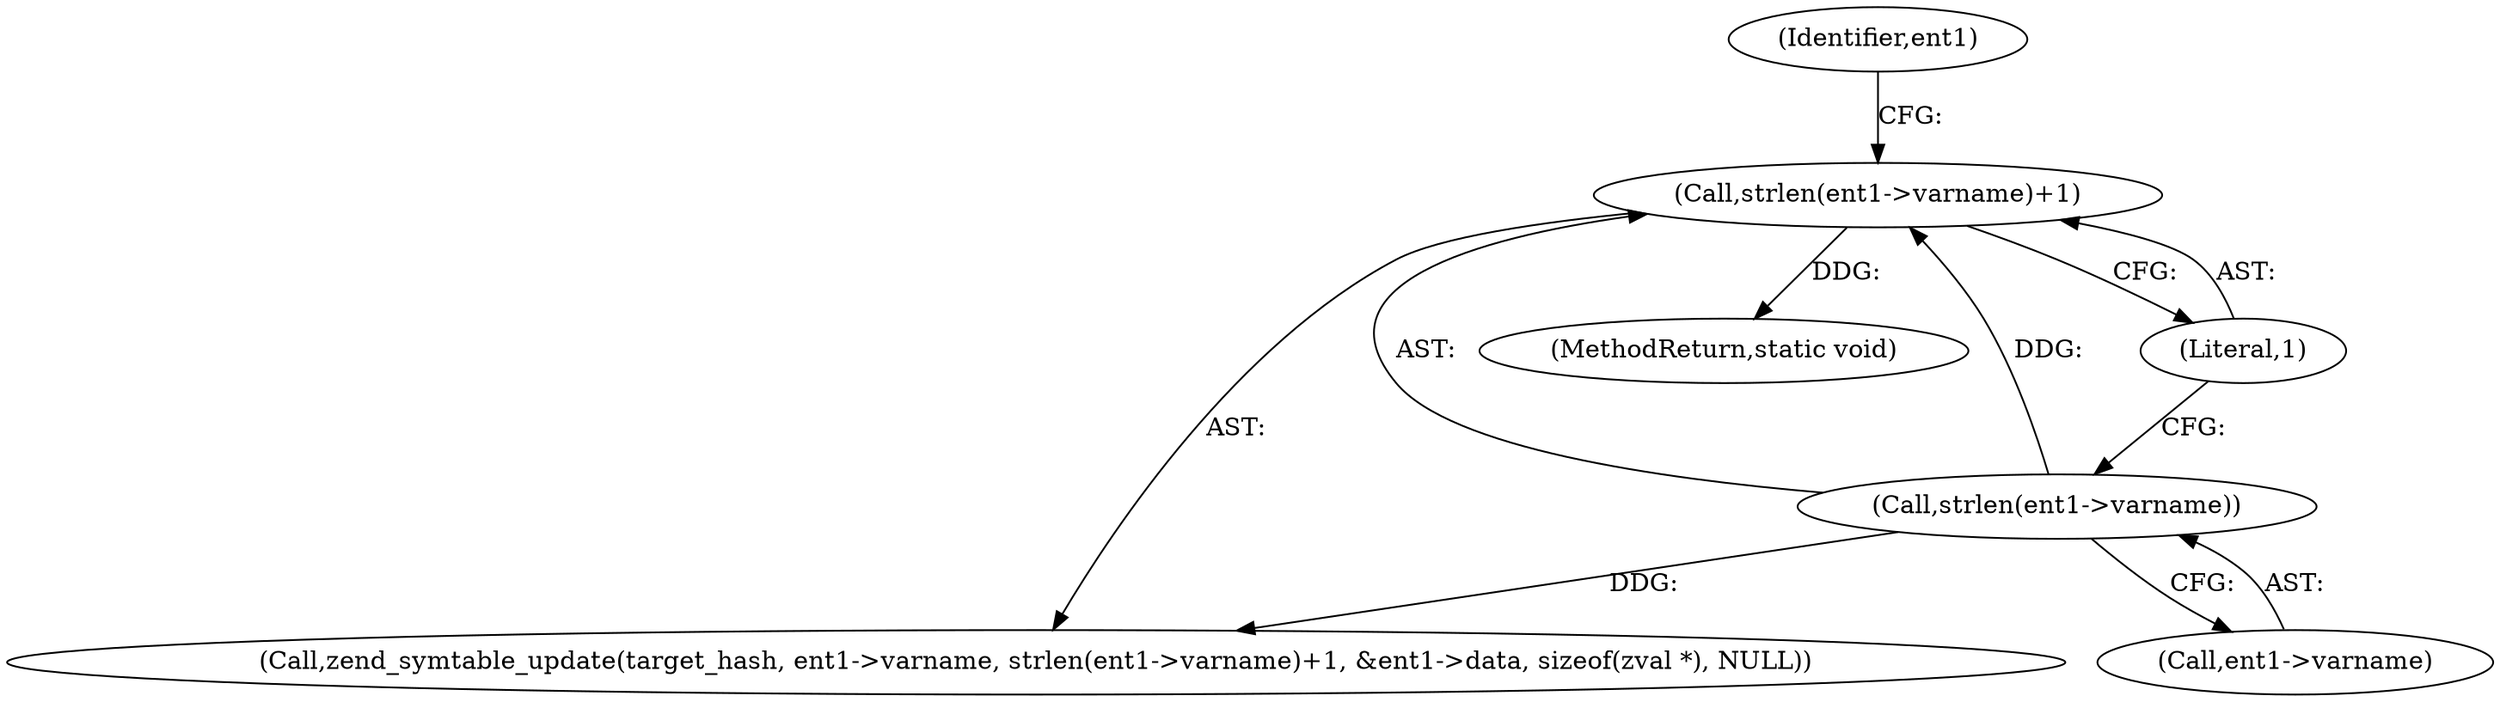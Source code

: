 digraph "0_php-src_6045de69c7dedcba3eadf7c4bba424b19c81d00d_0@API" {
"1000526" [label="(Call,strlen(ent1->varname)+1)"];
"1000527" [label="(Call,strlen(ent1->varname))"];
"1000531" [label="(Literal,1)"];
"1000534" [label="(Identifier,ent1)"];
"1000521" [label="(Call,zend_symtable_update(target_hash, ent1->varname, strlen(ent1->varname)+1, &ent1->data, sizeof(zval *), NULL))"];
"1000526" [label="(Call,strlen(ent1->varname)+1)"];
"1000528" [label="(Call,ent1->varname)"];
"1000527" [label="(Call,strlen(ent1->varname))"];
"1000603" [label="(MethodReturn,static void)"];
"1000526" -> "1000521"  [label="AST: "];
"1000526" -> "1000531"  [label="CFG: "];
"1000527" -> "1000526"  [label="AST: "];
"1000531" -> "1000526"  [label="AST: "];
"1000534" -> "1000526"  [label="CFG: "];
"1000526" -> "1000603"  [label="DDG: "];
"1000527" -> "1000526"  [label="DDG: "];
"1000527" -> "1000528"  [label="CFG: "];
"1000528" -> "1000527"  [label="AST: "];
"1000531" -> "1000527"  [label="CFG: "];
"1000527" -> "1000521"  [label="DDG: "];
}
